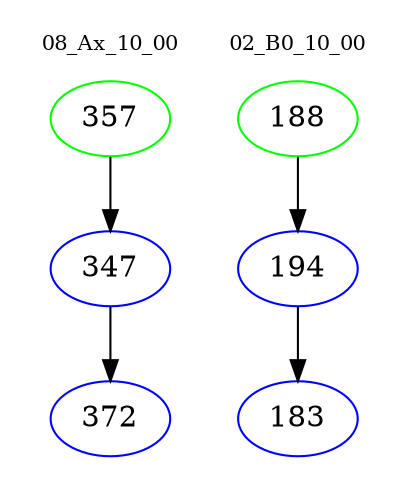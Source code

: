 digraph{
subgraph cluster_0 {
color = white
label = "08_Ax_10_00";
fontsize=10;
T0_357 [label="357", color="green"]
T0_357 -> T0_347 [color="black"]
T0_347 [label="347", color="blue"]
T0_347 -> T0_372 [color="black"]
T0_372 [label="372", color="blue"]
}
subgraph cluster_1 {
color = white
label = "02_B0_10_00";
fontsize=10;
T1_188 [label="188", color="green"]
T1_188 -> T1_194 [color="black"]
T1_194 [label="194", color="blue"]
T1_194 -> T1_183 [color="black"]
T1_183 [label="183", color="blue"]
}
}
